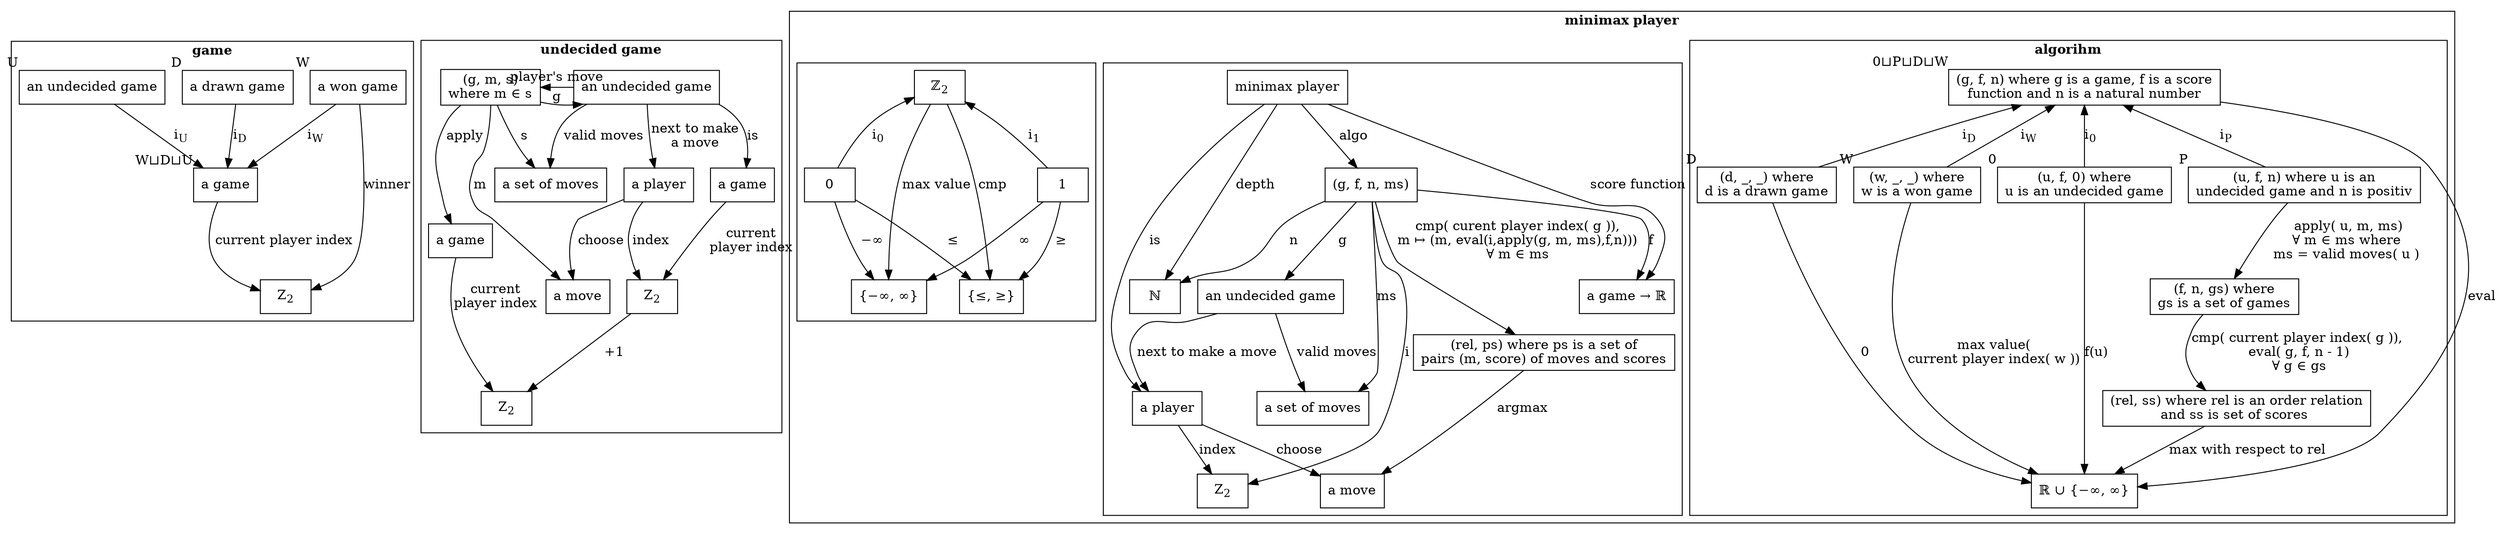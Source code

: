 digraph olog 
{ 
    node [shape = "box"]
    layout=dot
    subgraph cluster_ga {
        label=<<b>game</b>>
        ga_g [label="a game", xlabel=<W&#x2294;D&#x2294;U>]
        ga_g -> ga_z [label="current player index"]
        ga_w [label="a won game", xlabel=W]
        ga_w -> ga_g [label=<i<sub>W</sub>>]
        ga_w -> ga_z [label="winner"]
        ga_d [label="a drawn game", xlabel=D]
        ga_d -> ga_g [label=<i<sub>D</sub>>]
        ga_u [label="an undecided game", xlabel=U]
        ga_u -> ga_g [label=<i<sub>U</sub>>]
        ga_z [label=<Z<sub>2</sub>>]
    }
    subgraph cluster_moves {
        label=<<b>undecided game</b>>
        st_z [label=<Z<sub>2</sub>>]
        st_undecided [label="an undecided game"]
        st_undecided -> st_game [label="is"]
        st_undecided -> st_p [label=<next to make<br/>a move>]
        st_undecided -> st_s [label="valid moves"]
        st_undecided -> st_g_m_s [label=<player's move>]
        st_s [label="a set of moves"]
        st_g_m_s [label=<(g, m, s)<br/>where m &#x2208; s>]
        st_g_m_s -> st_s [label="s"]
        st_g_m_s -> st_m [label="m"]
        st_g_m_s -> st_g2 [label="apply"]
        st_g_m_s -> st_undecided [label="g"]
        st_game [label="a game"]
        st_game -> st_z2 [label=<current<br/>player index>]
        st_g2 [label="a game"]
        st_p [label="a player"]
        st_p -> st_z2 [label="index"]   
        st_p -> st_m [label="choose"]   
        st_z2 [label=<Z<sub>2</sub>>]
        st_z2 -> st_z [label="+1"]
        st_g2 -> st_z [label=<current<br/>player index>]
        st_m [label="a move"]
        {rank=same; st_g_m_s; st_undecided}
        //{rank=same; st_z; st_z2}
        //{rank=same; st_m; st_s}
        //{rank=min; st_game}
    }    

    subgraph cluster_mp {
        label=<<b>minimax player</b>>
        subgraph cluster_minimax {
            label=<<b>algorihm</b>>
            mm_i_g_s_n [label=<(g, f, n) where g is a game, f is a score<br/>function and n is a natural number>, xlabel=<0&#x2294;P&#x2294;D&#x2294;W>]
            mm_i_g_s_n -> mm_e [label="eval"]
            mm_i_d_s_n [label=<(d, _, _) where<br/>d is a drawn game>, xlabel=D]
            mm_i_d_s_n -> mm_i_g_s_n [label=<i<sub>D</sub>>]
            mm_i_d_s_n -> mm_e [label=<0>]
            mm_i_w_s_n [label=<(w, _, _) where<br/>w is a won game>, xlabel=W]
            mm_i_w_s_n -> mm_i_g_s_n [label=<i<sub>W</sub>>]
            mm_i_w_s_n -> mm_e [label=<max value(<br/>current player index( w ))>]
            mm_i_u_s_0 [label=<(u, f, 0) where<br/>u is an undecided game>, xlabel=0]
            mm_i_u_s_0 -> mm_i_g_s_n [label=<i<sub>0</sub>>]
            mm_i_u_s_0 -> mm_e [label=<f(u)>]
            mm_i_u_s_pos [label=<(u, f, n) where u is an<br/>undecided game and n is positiv>, xlabel=P]
            mm_i_u_s_pos -> mm_i_g_s_n [label=<i<sub>P</sub>>]
            mm_i_u_s_pos -> mm_games [label=< apply( u, m, ms)<br/>&#x2200; m &#x2208; ms where<br/>ms = valid moves( u )>]
            mm_games -> mm_evals [label=<cmp( current player index( g )), <br/>eval( g, f, n - 1)<br/>&#x2200; g &#x2208; gs>]
            mm_games [label=<(f, n, gs) where<br/>gs is a set of games>]
            mm_evals [label=<(rel, ss) where rel is an order relation<br/> and ss is set of scores  >]
            mm_evals -> mm_e [label=<max with respect to rel>]
            mm_e [label=<&#x211d; ∪ {−∞, ∞}>]
            {rank=min; mm_i_g_s_n} 
            {rank=same; mm_i_d_s_n; mm_i_w_s_n; mm_i_u_s_0; mm_i_u_s_pos}
        }

        subgraph cluster_pl {
        label=""
        mg_mm [label="minimax player"]
        mg_mm -> mg_pl [label="is"]
        mg_mm -> mg_f [label="score function"]
        mg_mm -> mg_n [label="depth"]
        mg_mm -> mg_t [label="algo"]
        mg_t [label=<(g, f, n, ms)>]
        mg_t -> mg_z2 [label=i]
        mg_t -> mg_un [label=g]
        mg_t -> mg_f [label=f]
        mg_t -> mg_n [label=n]
        mg_t -> mg_ms [label=ms]
        mg_t -> mg_m_sc [label=<cmp( curent player index( g )),<br/>m &#x21a6; (m, eval(i,apply(g, m, ms),f,n)))<br/>&#x2200; m &#x2208; ms<br/>>]
        mg_z2 [label=<Z<sub>2</sub>>]
        mg_ms [label="a set of moves"]
        mg_un [label="an undecided game"]
        mg_un -> mg_pl [label="next to make a move"]
        mg_pl -> mg_m [label="choose"]
        mg_pl -> mg_z2 [label="index"]
        mg_un -> mg_ms [label="valid moves"]
        mg_m_sc [label=<(rel, ps) where ps is a set of<br/>pairs (m, score) of moves and scores>]
        mg_m_sc -> mg_m [label=<argmax>]
        mg_m [label="a move"]
        mg_n [label=<&#x2115;>]
        mg_pl [label="a player"]
        mg_f [label=<a game &#x2192; &#x211d;<br/>>]
        }
        subgraph cluster_z {
        label=""
        mg_0 [label=<0>]
        mg_0 -> mg_z [label=<i<sub>0</sub>>]
        mg_0 -> mg_cmp [label=<&#x2264;>]
        mg_0 -> mg_inf [label=<−∞>]
        mg_1 [label=<1>]
        mg_1 -> mg_z [label=<i<sub>1</sub>>]
        mg_1 -> mg_cmp [label=<&#x2265;>]
        mg_1 -> mg_inf [label=<∞>]
        mg_z [label=<&#x2124;<sub>2</sub>>]
        mg_z -> mg_cmp [label=<cmp>]
        mg_z -> mg_inf [label=<max value>]
        mg_cmp [label=<{&#x2264;, &#x2265;}>, group=1]
        mg_inf [label=<{−∞, ∞}>, group=1]
        {rank=min; mg_z}
        }
    }
}

/*
        mm_l [label=<a game g' = apply( g, s, m)<br/>&#x2200; m &#x2208; s>]
        mm_l -> mm_s [label="s"]
        mm_l -> mm_g [label="g"]
*/
